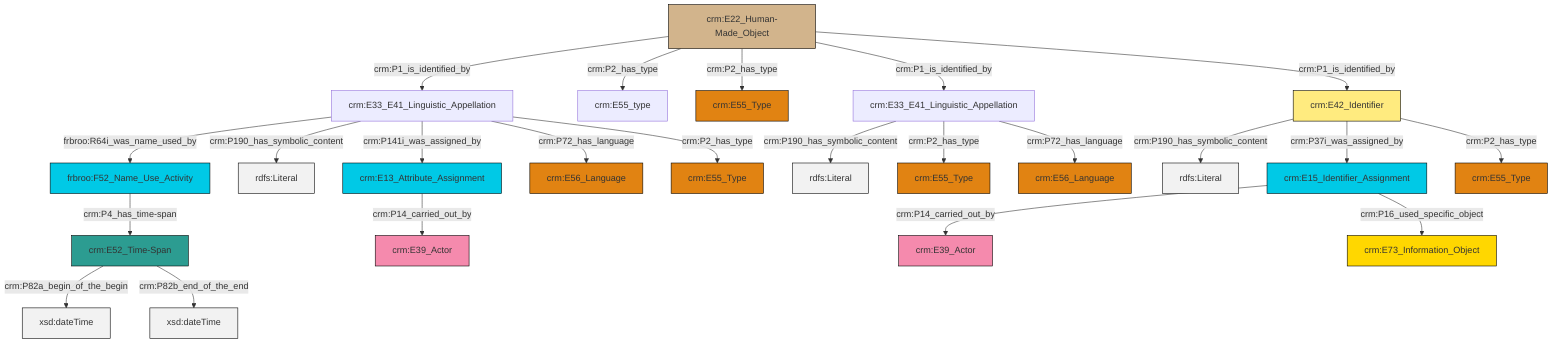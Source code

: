 graph TD
classDef Literal fill:#f2f2f2,stroke:#000000;
classDef CRM_Entity fill:#FFFFFF,stroke:#000000;
classDef Temporal_Entity fill:#00C9E6, stroke:#000000;
classDef Type fill:#E18312, stroke:#000000;
classDef Time-Span fill:#2C9C91, stroke:#000000;
classDef Appellation fill:#FFEB7F, stroke:#000000;
classDef Place fill:#008836, stroke:#000000;
classDef Persistent_Item fill:#B266B2, stroke:#000000;
classDef Conceptual_Object fill:#FFD700, stroke:#000000;
classDef Physical_Thing fill:#D2B48C, stroke:#000000;
classDef Actor fill:#f58aad, stroke:#000000;
classDef PC_Classes fill:#4ce600, stroke:#000000;
classDef Multi fill:#cccccc,stroke:#000000;

0["crm:E22_Human-Made_Object"]:::Physical_Thing -->|crm:P1_is_identified_by| 1["crm:E33_E41_Linguistic_Appellation"]:::Default
6["crm:E33_E41_Linguistic_Appellation"]:::Default -->|crm:P190_has_symbolic_content| 7[rdfs:Literal]:::Literal
1["crm:E33_E41_Linguistic_Appellation"]:::Default -->|frbroo:R64i_was_name_used_by| 8["frbroo:F52_Name_Use_Activity"]:::Temporal_Entity
19["crm:E52_Time-Span"]:::Time-Span -->|crm:P82a_begin_of_the_begin| 20[xsd:dateTime]:::Literal
6["crm:E33_E41_Linguistic_Appellation"]:::Default -->|crm:P2_has_type| 21["crm:E55_Type"]:::Type
0["crm:E22_Human-Made_Object"]:::Physical_Thing -->|crm:P2_has_type| 22["crm:E55_type"]:::Default
24["crm:E42_Identifier"]:::Appellation -->|crm:P190_has_symbolic_content| 25[rdfs:Literal]:::Literal
24["crm:E42_Identifier"]:::Appellation -->|crm:P37i_was_assigned_by| 27["crm:E15_Identifier_Assignment"]:::Temporal_Entity
1["crm:E33_E41_Linguistic_Appellation"]:::Default -->|crm:P190_has_symbolic_content| 31[rdfs:Literal]:::Literal
6["crm:E33_E41_Linguistic_Appellation"]:::Default -->|crm:P72_has_language| 32["crm:E56_Language"]:::Type
0["crm:E22_Human-Made_Object"]:::Physical_Thing -->|crm:P2_has_type| 29["crm:E55_Type"]:::Type
19["crm:E52_Time-Span"]:::Time-Span -->|crm:P82b_end_of_the_end| 36[xsd:dateTime]:::Literal
0["crm:E22_Human-Made_Object"]:::Physical_Thing -->|crm:P1_is_identified_by| 6["crm:E33_E41_Linguistic_Appellation"]:::Default
8["frbroo:F52_Name_Use_Activity"]:::Temporal_Entity -->|crm:P4_has_time-span| 19["crm:E52_Time-Span"]:::Time-Span
1["crm:E33_E41_Linguistic_Appellation"]:::Default -->|crm:P141i_was_assigned_by| 17["crm:E13_Attribute_Assignment"]:::Temporal_Entity
0["crm:E22_Human-Made_Object"]:::Physical_Thing -->|crm:P1_is_identified_by| 24["crm:E42_Identifier"]:::Appellation
1["crm:E33_E41_Linguistic_Appellation"]:::Default -->|crm:P72_has_language| 37["crm:E56_Language"]:::Type
27["crm:E15_Identifier_Assignment"]:::Temporal_Entity -->|crm:P14_carried_out_by| 10["crm:E39_Actor"]:::Actor
17["crm:E13_Attribute_Assignment"]:::Temporal_Entity -->|crm:P14_carried_out_by| 15["crm:E39_Actor"]:::Actor
1["crm:E33_E41_Linguistic_Appellation"]:::Default -->|crm:P2_has_type| 2["crm:E55_Type"]:::Type
24["crm:E42_Identifier"]:::Appellation -->|crm:P2_has_type| 13["crm:E55_Type"]:::Type
27["crm:E15_Identifier_Assignment"]:::Temporal_Entity -->|crm:P16_used_specific_object| 4["crm:E73_Information_Object"]:::Conceptual_Object